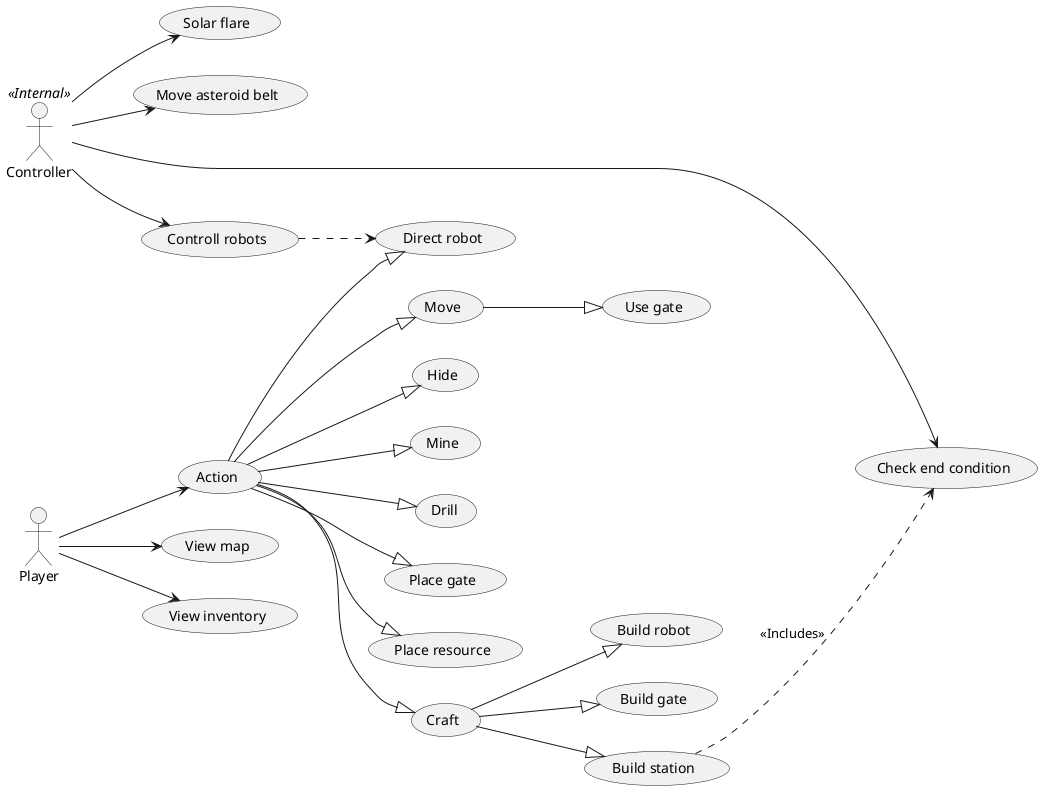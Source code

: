 

@startuml
left to right direction

actor Player as p

actor Controller as c << Internal >>

usecase "Action" as Action
p --> Action

usecase "View map" as UC4
p --> UC4

usecase "View inventory" as UC12
p --> UC12


usecase "Move" as Move
Action --|> Move

usecase "Use gate" as Use_Gate
Move --|> Use_Gate


usecase "Hide" as Hide
Action --|> Hide

usecase "Mine" as Mine
Action --|> Mine

usecase "Drill" as Drill
Action --|> Drill

usecase "Place gate" as Place_Gate
Action --|> Place_Gate

usecase "Place resource" as Place_Resource
Action --|> Place_Resource

usecase "Direct robot" as Direct_Robot
Action --|> Direct_Robot

usecase "Craft" as Craft
Action --|> Craft

usecase "Build robot" as Build_Bot
Craft --|> Build_Bot

usecase "Build gate" as Build_Gate
Craft --|> Build_Gate

usecase "Build station" as Build_Station
Craft --|> Build_Station





usecase "Controll robots" as UC5
c --> UC5
UC5 ..> Direct_Robot <<Depends>>

usecase "Solar flare" as Solar_Flare
c --> Solar_Flare

usecase "Move asteroid belt" as Move_Belt
c --> Move_Belt

usecase "Check end condition" as End_condition
c --> End_condition
Build_Station ..> End_condition : <<Includes>>

@enduml